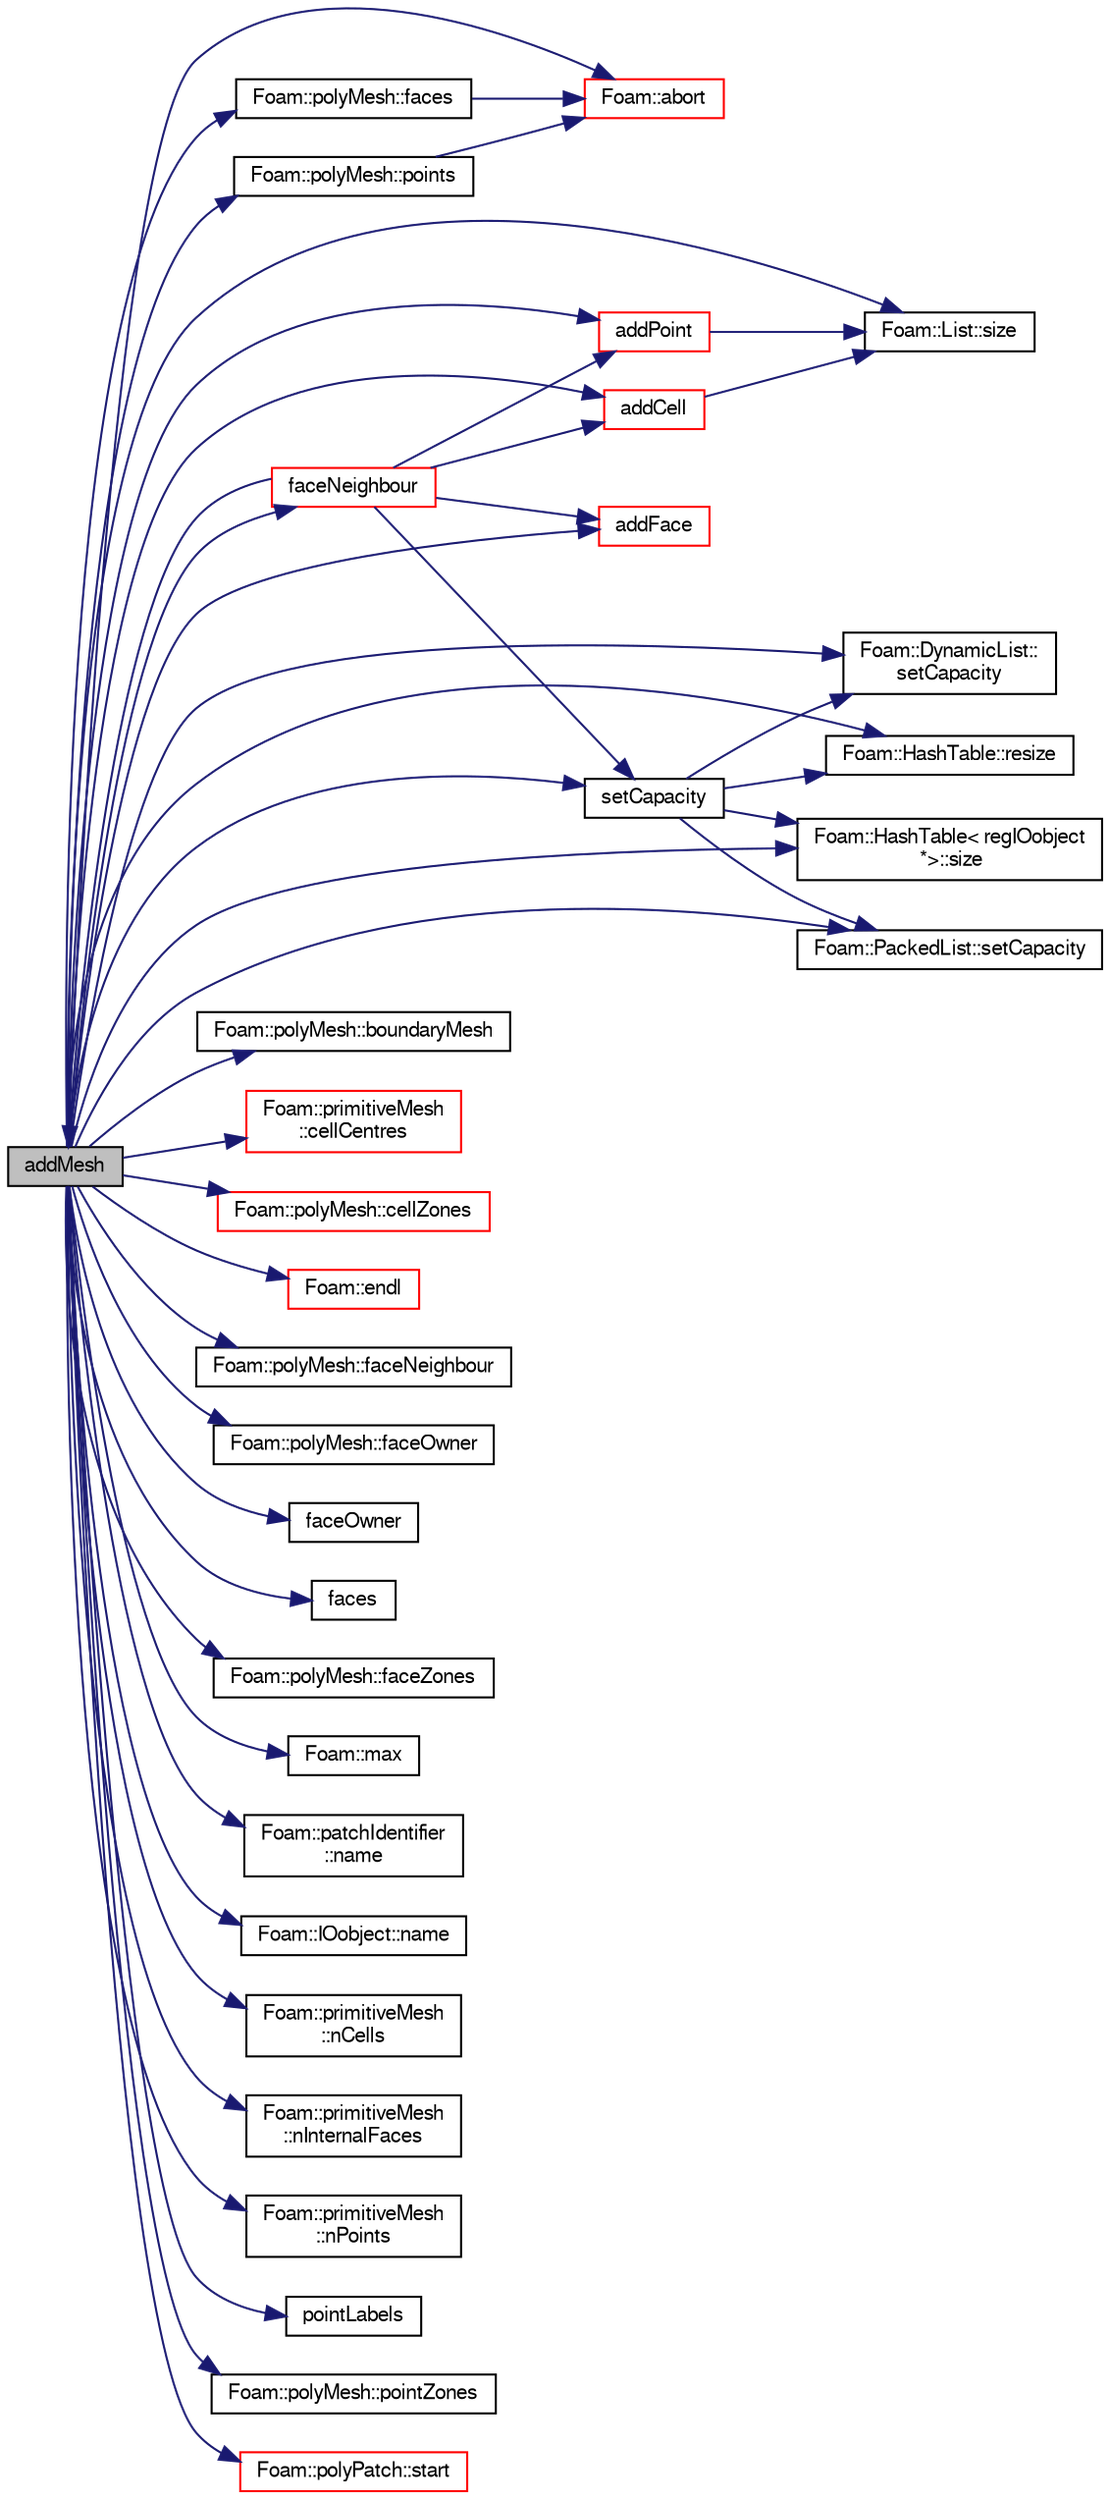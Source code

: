 digraph "addMesh"
{
  bgcolor="transparent";
  edge [fontname="FreeSans",fontsize="10",labelfontname="FreeSans",labelfontsize="10"];
  node [fontname="FreeSans",fontsize="10",shape=record];
  rankdir="LR";
  Node943 [label="addMesh",height=0.2,width=0.4,color="black", fillcolor="grey75", style="filled", fontcolor="black"];
  Node943 -> Node944 [color="midnightblue",fontsize="10",style="solid",fontname="FreeSans"];
  Node944 [label="Foam::abort",height=0.2,width=0.4,color="red",URL="$a21124.html#a447107a607d03e417307c203fa5fb44b"];
  Node943 -> Node987 [color="midnightblue",fontsize="10",style="solid",fontname="FreeSans"];
  Node987 [label="addCell",height=0.2,width=0.4,color="red",URL="$a21678.html#a64863b3faff2ec96128c3ad3b1bbe08e",tooltip="Add cell. Return new cell label. "];
  Node987 -> Node988 [color="midnightblue",fontsize="10",style="solid",fontname="FreeSans"];
  Node988 [label="Foam::List::size",height=0.2,width=0.4,color="black",URL="$a25694.html#a8a5f6fa29bd4b500caf186f60245b384",tooltip="Override size to be inconsistent with allocated storage. "];
  Node943 -> Node992 [color="midnightblue",fontsize="10",style="solid",fontname="FreeSans"];
  Node992 [label="addFace",height=0.2,width=0.4,color="red",URL="$a21678.html#aa4403c8bc86c5f108a55465c5f62d90c",tooltip="Add face to cells. Return new face label. "];
  Node943 -> Node1005 [color="midnightblue",fontsize="10",style="solid",fontname="FreeSans"];
  Node1005 [label="addPoint",height=0.2,width=0.4,color="red",URL="$a21678.html#a8f193762de4dd6a4d0d5c7b6184fcf73",tooltip="Add point. Return new point label. "];
  Node1005 -> Node988 [color="midnightblue",fontsize="10",style="solid",fontname="FreeSans"];
  Node943 -> Node1012 [color="midnightblue",fontsize="10",style="solid",fontname="FreeSans"];
  Node1012 [label="Foam::polyMesh::boundaryMesh",height=0.2,width=0.4,color="black",URL="$a27410.html#a9f2b68c134340291eda6197f47f25484",tooltip="Return boundary mesh. "];
  Node943 -> Node1013 [color="midnightblue",fontsize="10",style="solid",fontname="FreeSans"];
  Node1013 [label="Foam::primitiveMesh\l::cellCentres",height=0.2,width=0.4,color="red",URL="$a27530.html#a7300aee2989c6ec70e39436816461902"];
  Node943 -> Node1029 [color="midnightblue",fontsize="10",style="solid",fontname="FreeSans"];
  Node1029 [label="Foam::polyMesh::cellZones",height=0.2,width=0.4,color="red",URL="$a27410.html#a935f422baa4405e3bb1d9e230b08f824",tooltip="Return cell zone mesh. "];
  Node943 -> Node952 [color="midnightblue",fontsize="10",style="solid",fontname="FreeSans"];
  Node952 [label="Foam::endl",height=0.2,width=0.4,color="red",URL="$a21124.html#a2db8fe02a0d3909e9351bb4275b23ce4",tooltip="Add newline and flush stream. "];
  Node943 -> Node1032 [color="midnightblue",fontsize="10",style="solid",fontname="FreeSans"];
  Node1032 [label="Foam::polyMesh::faceNeighbour",height=0.2,width=0.4,color="black",URL="$a27410.html#a9fb57b52c700ed61f09ada65412d13e3",tooltip="Return face neighbour. "];
  Node943 -> Node1033 [color="midnightblue",fontsize="10",style="solid",fontname="FreeSans"];
  Node1033 [label="faceNeighbour",height=0.2,width=0.4,color="red",URL="$a21678.html#ac0226836c6afb225e82b34f85b7c5d2c"];
  Node1033 -> Node987 [color="midnightblue",fontsize="10",style="solid",fontname="FreeSans"];
  Node1033 -> Node992 [color="midnightblue",fontsize="10",style="solid",fontname="FreeSans"];
  Node1033 -> Node943 [color="midnightblue",fontsize="10",style="solid",fontname="FreeSans"];
  Node1033 -> Node1005 [color="midnightblue",fontsize="10",style="solid",fontname="FreeSans"];
  Node1033 -> Node1145 [color="midnightblue",fontsize="10",style="solid",fontname="FreeSans"];
  Node1145 [label="setCapacity",height=0.2,width=0.4,color="black",URL="$a21678.html#a63533ab96a36c8fc3ca51bf8a0622e36",tooltip="Explicitly pre-size the dynamic storage for expected mesh. "];
  Node1145 -> Node1146 [color="midnightblue",fontsize="10",style="solid",fontname="FreeSans"];
  Node1146 [label="Foam::DynamicList::\lsetCapacity",height=0.2,width=0.4,color="black",URL="$a25890.html#a3769bf93f15609625d62b693c566bcd1",tooltip="Alter the size of the underlying storage. "];
  Node1145 -> Node1147 [color="midnightblue",fontsize="10",style="solid",fontname="FreeSans"];
  Node1147 [label="Foam::HashTable::resize",height=0.2,width=0.4,color="black",URL="$a25702.html#ae697ea15032f01f89988bb8ada677832",tooltip="Resize the hash table for efficiency. "];
  Node1145 -> Node1089 [color="midnightblue",fontsize="10",style="solid",fontname="FreeSans"];
  Node1089 [label="Foam::HashTable\< regIOobject\l *\>::size",height=0.2,width=0.4,color="black",URL="$a25702.html#a47b3bf30da1eb3ab8076b5fbe00e0494",tooltip="Return number of elements in table. "];
  Node1145 -> Node1148 [color="midnightblue",fontsize="10",style="solid",fontname="FreeSans"];
  Node1148 [label="Foam::PackedList::setCapacity",height=0.2,width=0.4,color="black",URL="$a25938.html#a3769bf93f15609625d62b693c566bcd1",tooltip="Alter the size of the underlying storage. "];
  Node943 -> Node1150 [color="midnightblue",fontsize="10",style="solid",fontname="FreeSans"];
  Node1150 [label="Foam::polyMesh::faceOwner",height=0.2,width=0.4,color="black",URL="$a27410.html#a57752b49bfee23ca1944c3fb0493974f",tooltip="Return face owner. "];
  Node943 -> Node1151 [color="midnightblue",fontsize="10",style="solid",fontname="FreeSans"];
  Node1151 [label="faceOwner",height=0.2,width=0.4,color="black",URL="$a21678.html#aa363aabdfc4dbe0d9b3a2125e03a6f10"];
  Node943 -> Node1041 [color="midnightblue",fontsize="10",style="solid",fontname="FreeSans"];
  Node1041 [label="Foam::polyMesh::faces",height=0.2,width=0.4,color="black",URL="$a27410.html#a431c0a24765f0bb6d32f6a03ce0e9b57",tooltip="Return raw faces. "];
  Node1041 -> Node944 [color="midnightblue",fontsize="10",style="solid",fontname="FreeSans"];
  Node943 -> Node1152 [color="midnightblue",fontsize="10",style="solid",fontname="FreeSans"];
  Node1152 [label="faces",height=0.2,width=0.4,color="black",URL="$a21678.html#a3b8f0420ed5386bc87a0ebe37e88b0e0"];
  Node943 -> Node1074 [color="midnightblue",fontsize="10",style="solid",fontname="FreeSans"];
  Node1074 [label="Foam::polyMesh::faceZones",height=0.2,width=0.4,color="black",URL="$a27410.html#af216614a0f9997169eea2cade46dc9ba",tooltip="Return face zone mesh. "];
  Node943 -> Node1042 [color="midnightblue",fontsize="10",style="solid",fontname="FreeSans"];
  Node1042 [label="Foam::max",height=0.2,width=0.4,color="black",URL="$a21124.html#ac993e906cf2774ae77e666bc24e81733"];
  Node943 -> Node1153 [color="midnightblue",fontsize="10",style="solid",fontname="FreeSans"];
  Node1153 [label="Foam::patchIdentifier\l::name",height=0.2,width=0.4,color="black",URL="$a27122.html#acc80e00a8ac919288fb55bd14cc88bf6",tooltip="Return name. "];
  Node943 -> Node1091 [color="midnightblue",fontsize="10",style="solid",fontname="FreeSans"];
  Node1091 [label="Foam::IOobject::name",height=0.2,width=0.4,color="black",URL="$a26142.html#acc80e00a8ac919288fb55bd14cc88bf6",tooltip="Return name. "];
  Node943 -> Node1015 [color="midnightblue",fontsize="10",style="solid",fontname="FreeSans"];
  Node1015 [label="Foam::primitiveMesh\l::nCells",height=0.2,width=0.4,color="black",URL="$a27530.html#a13b94bdb0926552bf78ad5210a73a3d5"];
  Node943 -> Node1092 [color="midnightblue",fontsize="10",style="solid",fontname="FreeSans"];
  Node1092 [label="Foam::primitiveMesh\l::nInternalFaces",height=0.2,width=0.4,color="black",URL="$a27530.html#aa6c7965af1f30d16d9125deb981cbdb0"];
  Node943 -> Node1025 [color="midnightblue",fontsize="10",style="solid",fontname="FreeSans"];
  Node1025 [label="Foam::primitiveMesh\l::nPoints",height=0.2,width=0.4,color="black",URL="$a27530.html#a1c886a784a597459dbf2d9470798e9dd"];
  Node943 -> Node1154 [color="midnightblue",fontsize="10",style="solid",fontname="FreeSans"];
  Node1154 [label="pointLabels",height=0.2,width=0.4,color="black",URL="$a17900.html#aafc97bd3a6facab0b236019a6f5210ce"];
  Node943 -> Node1037 [color="midnightblue",fontsize="10",style="solid",fontname="FreeSans"];
  Node1037 [label="Foam::polyMesh::points",height=0.2,width=0.4,color="black",URL="$a27410.html#ac44123fc1265297c41a43c3b62fdb4c2",tooltip="Return raw points. "];
  Node1037 -> Node944 [color="midnightblue",fontsize="10",style="solid",fontname="FreeSans"];
  Node943 -> Node1072 [color="midnightblue",fontsize="10",style="solid",fontname="FreeSans"];
  Node1072 [label="Foam::polyMesh::pointZones",height=0.2,width=0.4,color="black",URL="$a27410.html#a611d392e09d31b6aa892d42c7646b1ef",tooltip="Return point zone mesh. "];
  Node943 -> Node1147 [color="midnightblue",fontsize="10",style="solid",fontname="FreeSans"];
  Node943 -> Node1146 [color="midnightblue",fontsize="10",style="solid",fontname="FreeSans"];
  Node943 -> Node1148 [color="midnightblue",fontsize="10",style="solid",fontname="FreeSans"];
  Node943 -> Node1145 [color="midnightblue",fontsize="10",style="solid",fontname="FreeSans"];
  Node943 -> Node988 [color="midnightblue",fontsize="10",style="solid",fontname="FreeSans"];
  Node943 -> Node1089 [color="midnightblue",fontsize="10",style="solid",fontname="FreeSans"];
  Node943 -> Node1155 [color="midnightblue",fontsize="10",style="solid",fontname="FreeSans"];
  Node1155 [label="Foam::polyPatch::start",height=0.2,width=0.4,color="red",URL="$a27478.html#a6bfd3e3abb11e98bdb4b98671cec1234",tooltip="Return start label of this patch in the polyMesh face list. "];
}
